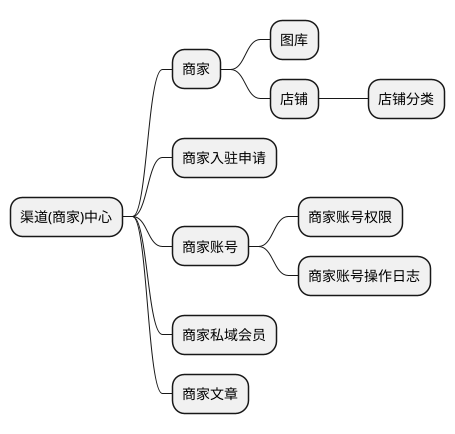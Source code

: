 @startmindmap
* 渠道(商家)中心
** 商家
*** 图库
*** 店铺
**** 店铺分类
** 商家入驻申请
** 商家账号
*** 商家账号权限
*** 商家账号操作日志
** 商家私域会员
** 商家文章
@endmindmap